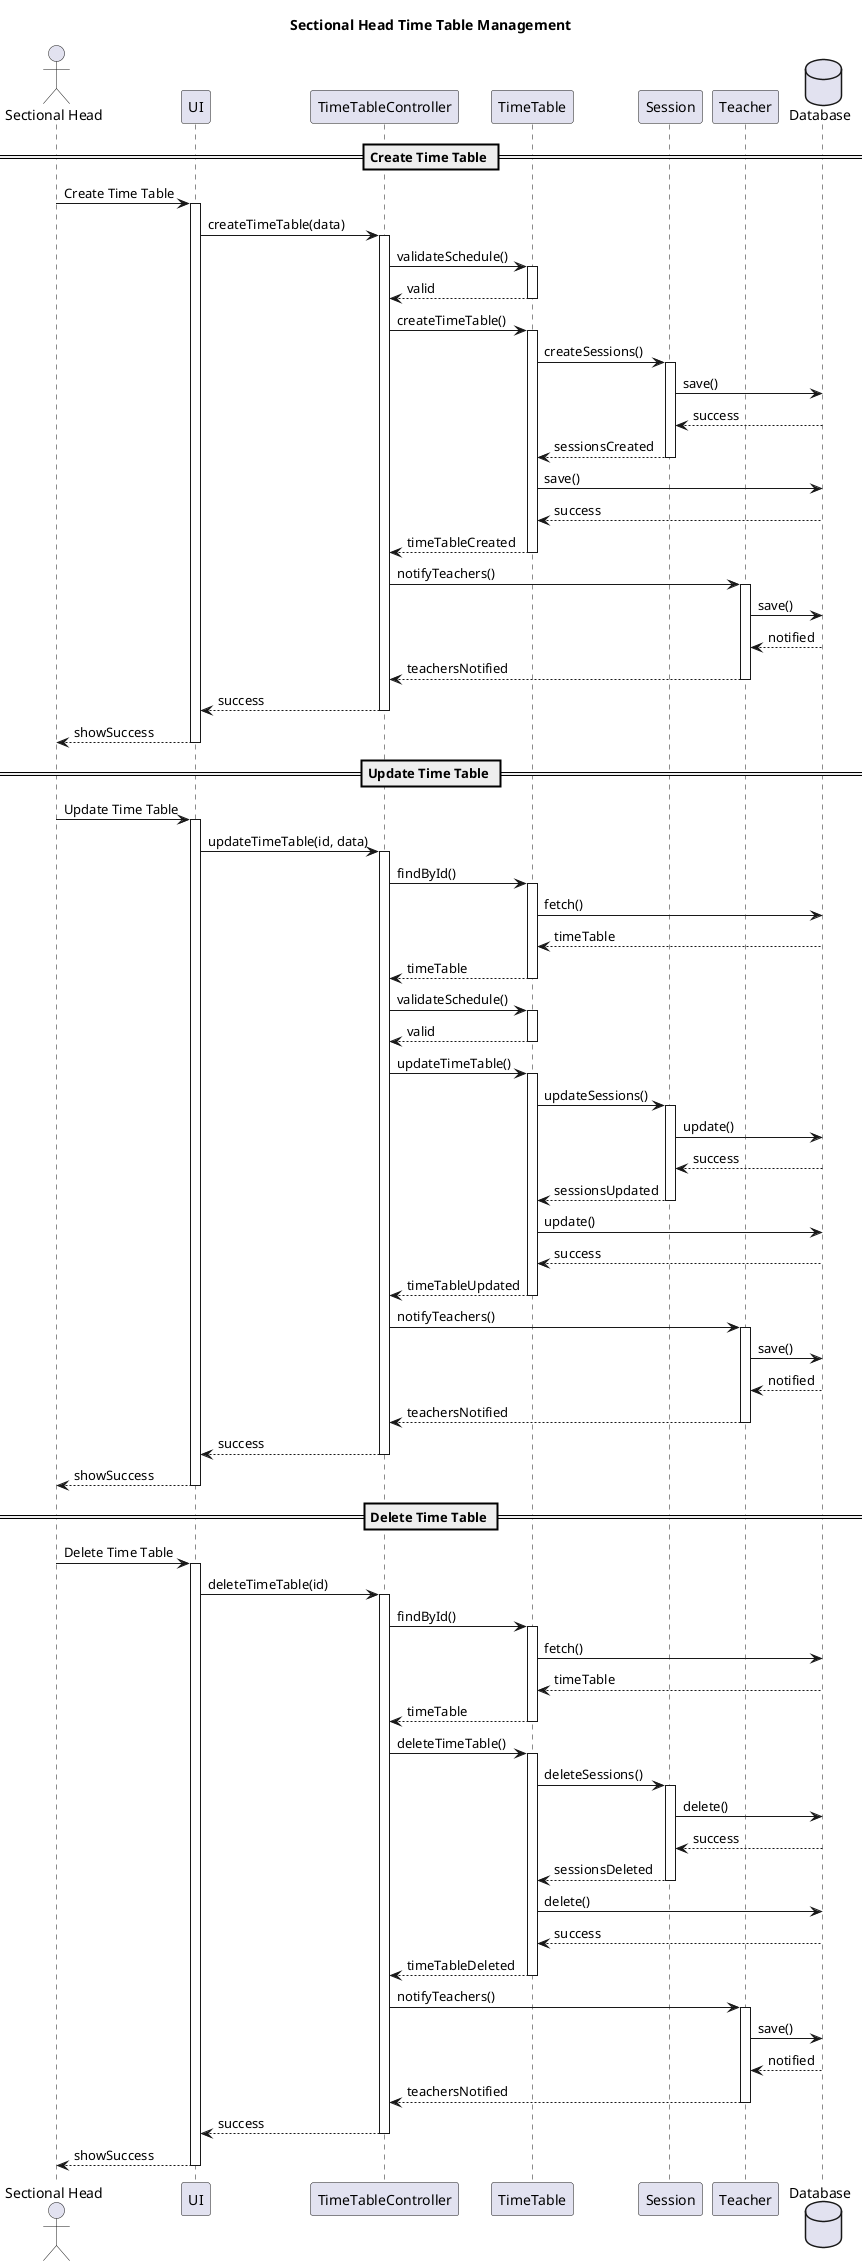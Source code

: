 @startuml Sectional Head Time Table Management
title Sectional Head Time Table Management

actor "Sectional Head" as SH
participant "UI" as UI
participant "TimeTableController" as TC
participant "TimeTable" as TT
participant "Session" as S
participant "Teacher" as T
database "Database" as DB

== Create Time Table ==
SH -> UI: Create Time Table
activate UI
UI -> TC: createTimeTable(data)
activate TC

TC -> TT: validateSchedule()
activate TT
TT --> TC: valid
deactivate TT

TC -> TT: createTimeTable()
activate TT
TT -> S: createSessions()
activate S
S -> DB: save()
DB --> S: success
S --> TT: sessionsCreated
deactivate S

TT -> DB: save()
DB --> TT: success
TT --> TC: timeTableCreated
deactivate TT

TC -> T: notifyTeachers()
activate T
T -> DB: save()
DB --> T: notified
T --> TC: teachersNotified
deactivate T

TC --> UI: success
deactivate TC
UI --> SH: showSuccess
deactivate UI

== Update Time Table ==
SH -> UI: Update Time Table
activate UI
UI -> TC: updateTimeTable(id, data)
activate TC

TC -> TT: findById()
activate TT
TT -> DB: fetch()
DB --> TT: timeTable
TT --> TC: timeTable
deactivate TT

TC -> TT: validateSchedule()
activate TT
TT --> TC: valid
deactivate TT

TC -> TT: updateTimeTable()
activate TT
TT -> S: updateSessions()
activate S
S -> DB: update()
DB --> S: success
S --> TT: sessionsUpdated
deactivate S

TT -> DB: update()
DB --> TT: success
TT --> TC: timeTableUpdated
deactivate TT

TC -> T: notifyTeachers()
activate T
T -> DB: save()
DB --> T: notified
T --> TC: teachersNotified
deactivate T

TC --> UI: success
deactivate TC
UI --> SH: showSuccess
deactivate UI

== Delete Time Table ==
SH -> UI: Delete Time Table
activate UI
UI -> TC: deleteTimeTable(id)
activate TC

TC -> TT: findById()
activate TT
TT -> DB: fetch()
DB --> TT: timeTable
TT --> TC: timeTable
deactivate TT

TC -> TT: deleteTimeTable()
activate TT
TT -> S: deleteSessions()
activate S
S -> DB: delete()
DB --> S: success
S --> TT: sessionsDeleted
deactivate S

TT -> DB: delete()
DB --> TT: success
TT --> TC: timeTableDeleted
deactivate TT

TC -> T: notifyTeachers()
activate T
T -> DB: save()
DB --> T: notified
T --> TC: teachersNotified
deactivate T

TC --> UI: success
deactivate TC
UI --> SH: showSuccess
deactivate UI

@enduml